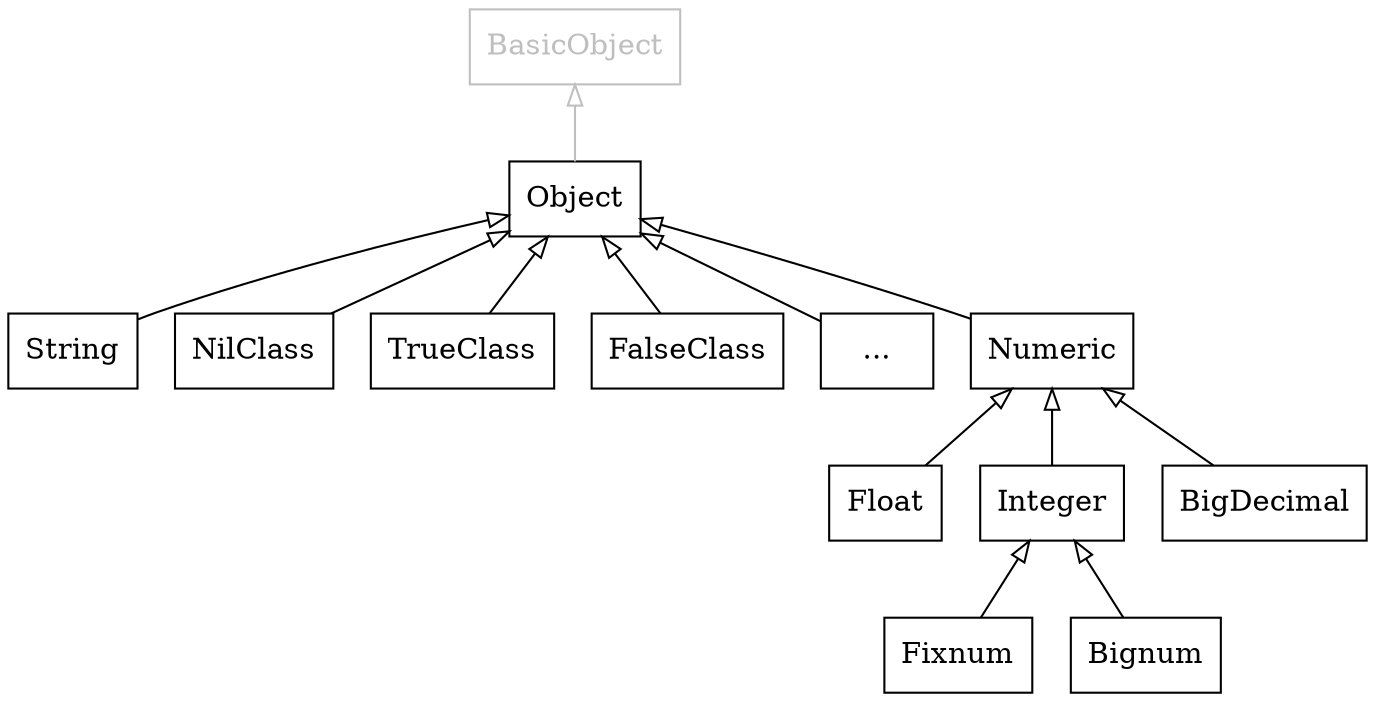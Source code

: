 digraph hierarchy {
  node [shape=record];
  edge [dir=back, arrowtail=empty];
  
  basic  [label="BasicObject",fillcolor=white,color=gray75,fontcolor=gray75];
  object [label="Object"];
  string [label="String"];
  nil    [label="NilClass"];
  true   [label="TrueClass"];
  false  [label="FalseClass"];
  other  [label="..."];

  numeric [label="Numeric"];
  float   [label="Float"];
  integer [label="Integer"];
  fixnum  [label="Fixnum"];
  bignum  [label="Bignum"];
  bigd    [label="BigDecimal"];
  
  basic  -> object [color=gray75];
  object -> string;
  object -> other;
  object -> nil;
  object -> true;
  object -> false;

  object -> numeric;
  numeric -> float;
  numeric -> bigd;
  numeric -> integer;
  integer -> fixnum;
  integer -> bignum;
}
